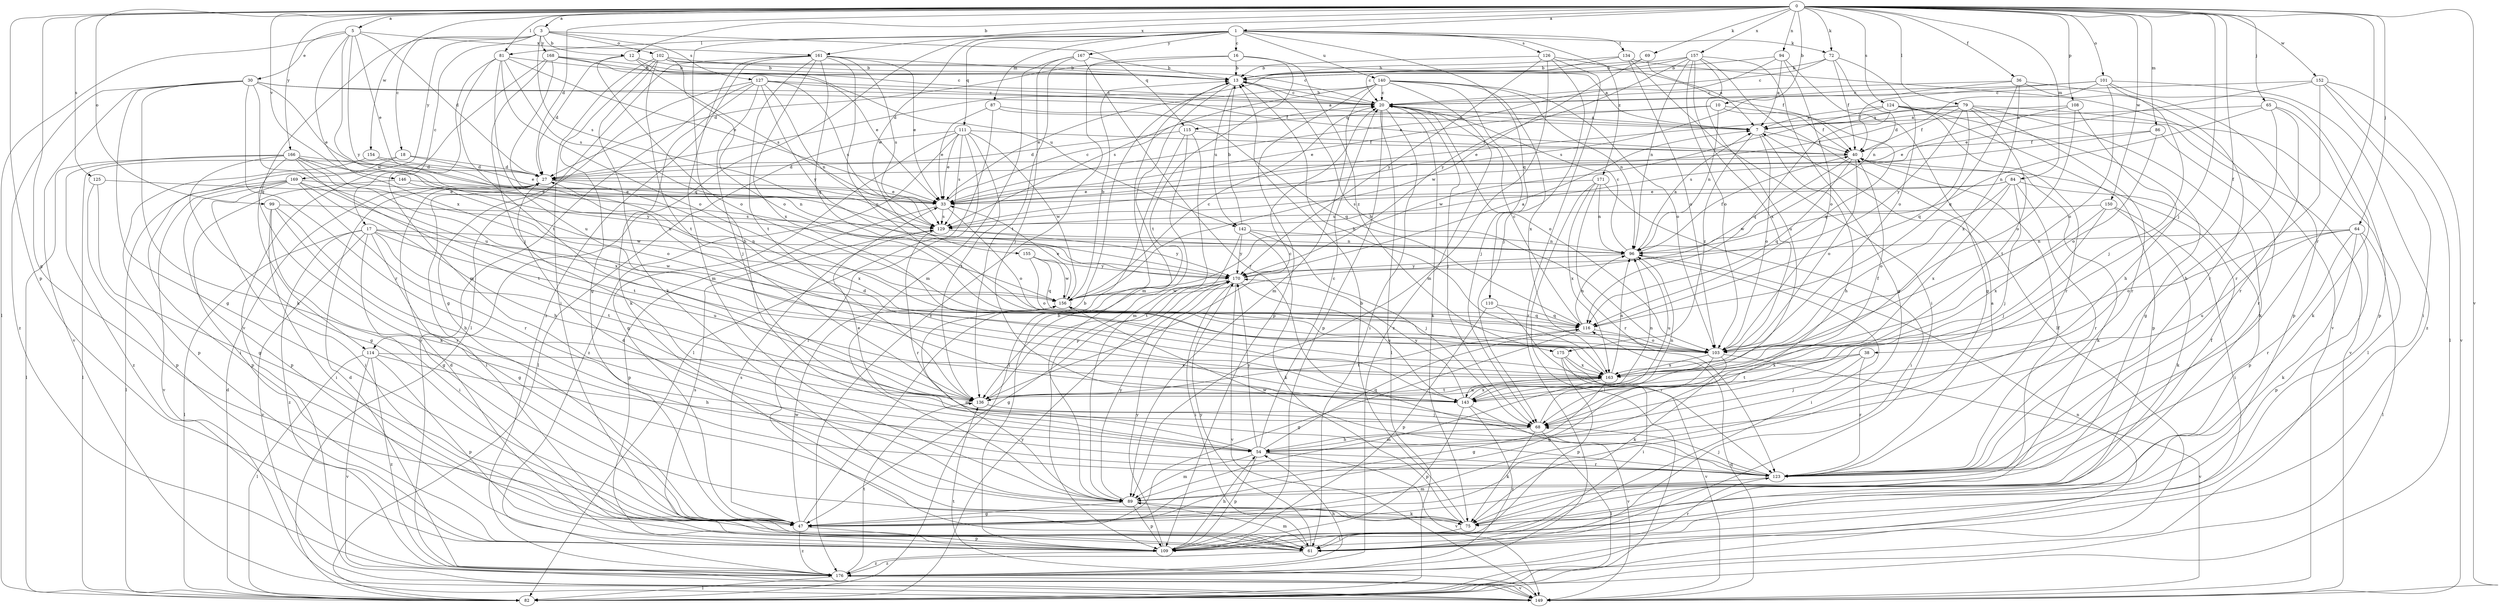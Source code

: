 strict digraph  {
0;
1;
3;
5;
7;
10;
12;
13;
16;
17;
18;
20;
27;
30;
33;
36;
38;
40;
47;
54;
61;
64;
65;
68;
69;
72;
75;
79;
81;
82;
84;
86;
87;
89;
94;
96;
99;
101;
102;
103;
108;
109;
110;
111;
114;
115;
116;
123;
124;
125;
126;
127;
129;
134;
136;
140;
142;
143;
146;
149;
150;
152;
154;
155;
156;
157;
161;
163;
166;
167;
168;
169;
170;
171;
175;
176;
0 -> 1  [label=a];
0 -> 3  [label=a];
0 -> 5  [label=a];
0 -> 10  [label=b];
0 -> 12  [label=b];
0 -> 27  [label=d];
0 -> 36  [label=f];
0 -> 38  [label=f];
0 -> 47  [label=g];
0 -> 64  [label=j];
0 -> 65  [label=j];
0 -> 68  [label=j];
0 -> 69  [label=k];
0 -> 72  [label=k];
0 -> 79  [label=l];
0 -> 81  [label=l];
0 -> 84  [label=m];
0 -> 86  [label=m];
0 -> 94  [label=n];
0 -> 99  [label=o];
0 -> 101  [label=o];
0 -> 108  [label=p];
0 -> 109  [label=p];
0 -> 123  [label=r];
0 -> 124  [label=s];
0 -> 125  [label=s];
0 -> 146  [label=v];
0 -> 149  [label=v];
0 -> 150  [label=w];
0 -> 152  [label=w];
0 -> 154  [label=w];
0 -> 157  [label=x];
0 -> 161  [label=x];
0 -> 166  [label=y];
1 -> 16  [label=c];
1 -> 54  [label=h];
1 -> 72  [label=k];
1 -> 81  [label=l];
1 -> 87  [label=m];
1 -> 110  [label=q];
1 -> 111  [label=q];
1 -> 114  [label=q];
1 -> 126  [label=s];
1 -> 134  [label=t];
1 -> 140  [label=u];
1 -> 155  [label=w];
1 -> 167  [label=y];
1 -> 171  [label=z];
3 -> 12  [label=b];
3 -> 17  [label=c];
3 -> 18  [label=c];
3 -> 102  [label=o];
3 -> 114  [label=q];
3 -> 115  [label=q];
3 -> 127  [label=s];
3 -> 129  [label=s];
3 -> 168  [label=y];
3 -> 169  [label=y];
5 -> 27  [label=d];
5 -> 30  [label=e];
5 -> 33  [label=e];
5 -> 82  [label=l];
5 -> 156  [label=w];
5 -> 161  [label=x];
5 -> 163  [label=x];
5 -> 170  [label=y];
7 -> 40  [label=f];
7 -> 54  [label=h];
7 -> 103  [label=o];
7 -> 175  [label=z];
10 -> 33  [label=e];
10 -> 40  [label=f];
10 -> 96  [label=n];
10 -> 115  [label=q];
10 -> 116  [label=q];
12 -> 13  [label=b];
12 -> 27  [label=d];
12 -> 103  [label=o];
12 -> 129  [label=s];
12 -> 142  [label=u];
13 -> 20  [label=c];
13 -> 89  [label=m];
13 -> 142  [label=u];
16 -> 13  [label=b];
16 -> 27  [label=d];
16 -> 136  [label=t];
16 -> 175  [label=z];
16 -> 176  [label=z];
17 -> 47  [label=g];
17 -> 61  [label=i];
17 -> 82  [label=l];
17 -> 96  [label=n];
17 -> 136  [label=t];
17 -> 143  [label=u];
17 -> 149  [label=v];
17 -> 156  [label=w];
17 -> 176  [label=z];
18 -> 27  [label=d];
18 -> 33  [label=e];
18 -> 61  [label=i];
18 -> 82  [label=l];
20 -> 7  [label=a];
20 -> 13  [label=b];
20 -> 61  [label=i];
20 -> 68  [label=j];
20 -> 75  [label=k];
20 -> 82  [label=l];
20 -> 103  [label=o];
20 -> 109  [label=p];
27 -> 33  [label=e];
27 -> 61  [label=i];
27 -> 163  [label=x];
30 -> 7  [label=a];
30 -> 20  [label=c];
30 -> 33  [label=e];
30 -> 47  [label=g];
30 -> 75  [label=k];
30 -> 123  [label=r];
30 -> 143  [label=u];
30 -> 149  [label=v];
30 -> 176  [label=z];
33 -> 20  [label=c];
33 -> 103  [label=o];
33 -> 109  [label=p];
33 -> 129  [label=s];
36 -> 20  [label=c];
36 -> 109  [label=p];
36 -> 116  [label=q];
36 -> 123  [label=r];
36 -> 129  [label=s];
36 -> 163  [label=x];
38 -> 68  [label=j];
38 -> 123  [label=r];
38 -> 136  [label=t];
38 -> 163  [label=x];
40 -> 27  [label=d];
40 -> 75  [label=k];
40 -> 103  [label=o];
40 -> 116  [label=q];
40 -> 156  [label=w];
47 -> 13  [label=b];
47 -> 109  [label=p];
47 -> 129  [label=s];
47 -> 156  [label=w];
47 -> 176  [label=z];
54 -> 20  [label=c];
54 -> 33  [label=e];
54 -> 89  [label=m];
54 -> 109  [label=p];
54 -> 116  [label=q];
54 -> 123  [label=r];
54 -> 149  [label=v];
54 -> 170  [label=y];
61 -> 89  [label=m];
61 -> 123  [label=r];
61 -> 170  [label=y];
61 -> 176  [label=z];
64 -> 75  [label=k];
64 -> 82  [label=l];
64 -> 96  [label=n];
64 -> 103  [label=o];
64 -> 109  [label=p];
64 -> 123  [label=r];
64 -> 143  [label=u];
65 -> 7  [label=a];
65 -> 54  [label=h];
65 -> 75  [label=k];
65 -> 96  [label=n];
65 -> 123  [label=r];
68 -> 54  [label=h];
68 -> 75  [label=k];
68 -> 82  [label=l];
68 -> 96  [label=n];
69 -> 7  [label=a];
69 -> 13  [label=b];
69 -> 156  [label=w];
72 -> 13  [label=b];
72 -> 20  [label=c];
72 -> 40  [label=f];
72 -> 96  [label=n];
72 -> 103  [label=o];
75 -> 13  [label=b];
75 -> 40  [label=f];
75 -> 61  [label=i];
79 -> 7  [label=a];
79 -> 33  [label=e];
79 -> 40  [label=f];
79 -> 75  [label=k];
79 -> 82  [label=l];
79 -> 116  [label=q];
79 -> 123  [label=r];
79 -> 136  [label=t];
79 -> 170  [label=y];
81 -> 13  [label=b];
81 -> 33  [label=e];
81 -> 89  [label=m];
81 -> 103  [label=o];
81 -> 129  [label=s];
81 -> 136  [label=t];
81 -> 143  [label=u];
82 -> 27  [label=d];
82 -> 170  [label=y];
84 -> 33  [label=e];
84 -> 68  [label=j];
84 -> 103  [label=o];
84 -> 109  [label=p];
84 -> 123  [label=r];
84 -> 129  [label=s];
84 -> 163  [label=x];
86 -> 40  [label=f];
86 -> 103  [label=o];
86 -> 123  [label=r];
86 -> 129  [label=s];
87 -> 7  [label=a];
87 -> 33  [label=e];
87 -> 82  [label=l];
87 -> 116  [label=q];
89 -> 27  [label=d];
89 -> 40  [label=f];
89 -> 47  [label=g];
89 -> 75  [label=k];
89 -> 109  [label=p];
89 -> 170  [label=y];
94 -> 7  [label=a];
94 -> 13  [label=b];
94 -> 33  [label=e];
94 -> 47  [label=g];
94 -> 103  [label=o];
96 -> 7  [label=a];
96 -> 20  [label=c];
96 -> 40  [label=f];
96 -> 61  [label=i];
96 -> 143  [label=u];
96 -> 170  [label=y];
99 -> 47  [label=g];
99 -> 54  [label=h];
99 -> 61  [label=i];
99 -> 123  [label=r];
99 -> 129  [label=s];
101 -> 20  [label=c];
101 -> 27  [label=d];
101 -> 40  [label=f];
101 -> 68  [label=j];
101 -> 103  [label=o];
101 -> 109  [label=p];
101 -> 176  [label=z];
102 -> 7  [label=a];
102 -> 13  [label=b];
102 -> 20  [label=c];
102 -> 47  [label=g];
102 -> 61  [label=i];
102 -> 75  [label=k];
102 -> 103  [label=o];
102 -> 136  [label=t];
103 -> 13  [label=b];
103 -> 47  [label=g];
103 -> 75  [label=k];
103 -> 149  [label=v];
103 -> 163  [label=x];
108 -> 7  [label=a];
108 -> 33  [label=e];
108 -> 54  [label=h];
108 -> 103  [label=o];
109 -> 13  [label=b];
109 -> 27  [label=d];
109 -> 54  [label=h];
109 -> 129  [label=s];
109 -> 170  [label=y];
109 -> 176  [label=z];
110 -> 109  [label=p];
110 -> 116  [label=q];
110 -> 123  [label=r];
111 -> 33  [label=e];
111 -> 40  [label=f];
111 -> 47  [label=g];
111 -> 61  [label=i];
111 -> 82  [label=l];
111 -> 129  [label=s];
111 -> 136  [label=t];
111 -> 156  [label=w];
111 -> 176  [label=z];
114 -> 54  [label=h];
114 -> 82  [label=l];
114 -> 109  [label=p];
114 -> 149  [label=v];
114 -> 163  [label=x];
114 -> 176  [label=z];
115 -> 27  [label=d];
115 -> 40  [label=f];
115 -> 82  [label=l];
115 -> 89  [label=m];
115 -> 109  [label=p];
116 -> 20  [label=c];
116 -> 47  [label=g];
116 -> 96  [label=n];
116 -> 103  [label=o];
116 -> 136  [label=t];
123 -> 7  [label=a];
123 -> 68  [label=j];
123 -> 89  [label=m];
123 -> 156  [label=w];
124 -> 7  [label=a];
124 -> 47  [label=g];
124 -> 109  [label=p];
124 -> 116  [label=q];
124 -> 123  [label=r];
124 -> 149  [label=v];
124 -> 156  [label=w];
125 -> 33  [label=e];
125 -> 47  [label=g];
125 -> 109  [label=p];
126 -> 13  [label=b];
126 -> 40  [label=f];
126 -> 68  [label=j];
126 -> 89  [label=m];
126 -> 170  [label=y];
126 -> 176  [label=z];
127 -> 20  [label=c];
127 -> 40  [label=f];
127 -> 47  [label=g];
127 -> 68  [label=j];
127 -> 75  [label=k];
127 -> 96  [label=n];
127 -> 129  [label=s];
127 -> 149  [label=v];
127 -> 170  [label=y];
129 -> 96  [label=n];
129 -> 123  [label=r];
129 -> 170  [label=y];
134 -> 13  [label=b];
134 -> 20  [label=c];
134 -> 61  [label=i];
134 -> 103  [label=o];
134 -> 149  [label=v];
136 -> 20  [label=c];
136 -> 68  [label=j];
140 -> 20  [label=c];
140 -> 33  [label=e];
140 -> 68  [label=j];
140 -> 89  [label=m];
140 -> 96  [label=n];
140 -> 103  [label=o];
140 -> 109  [label=p];
140 -> 129  [label=s];
140 -> 163  [label=x];
140 -> 176  [label=z];
142 -> 13  [label=b];
142 -> 68  [label=j];
142 -> 75  [label=k];
142 -> 96  [label=n];
142 -> 136  [label=t];
142 -> 170  [label=y];
143 -> 27  [label=d];
143 -> 40  [label=f];
143 -> 96  [label=n];
143 -> 109  [label=p];
143 -> 149  [label=v];
143 -> 163  [label=x];
143 -> 170  [label=y];
143 -> 176  [label=z];
146 -> 33  [label=e];
146 -> 109  [label=p];
146 -> 156  [label=w];
149 -> 116  [label=q];
149 -> 136  [label=t];
150 -> 61  [label=i];
150 -> 68  [label=j];
150 -> 75  [label=k];
150 -> 129  [label=s];
150 -> 163  [label=x];
152 -> 20  [label=c];
152 -> 33  [label=e];
152 -> 61  [label=i];
152 -> 82  [label=l];
152 -> 123  [label=r];
152 -> 149  [label=v];
154 -> 27  [label=d];
154 -> 96  [label=n];
154 -> 109  [label=p];
155 -> 103  [label=o];
155 -> 116  [label=q];
155 -> 156  [label=w];
155 -> 170  [label=y];
156 -> 13  [label=b];
156 -> 20  [label=c];
156 -> 33  [label=e];
156 -> 89  [label=m];
156 -> 116  [label=q];
157 -> 13  [label=b];
157 -> 27  [label=d];
157 -> 47  [label=g];
157 -> 82  [label=l];
157 -> 96  [label=n];
157 -> 103  [label=o];
157 -> 143  [label=u];
157 -> 163  [label=x];
157 -> 170  [label=y];
161 -> 13  [label=b];
161 -> 33  [label=e];
161 -> 82  [label=l];
161 -> 89  [label=m];
161 -> 103  [label=o];
161 -> 116  [label=q];
161 -> 129  [label=s];
161 -> 136  [label=t];
161 -> 163  [label=x];
161 -> 176  [label=z];
163 -> 13  [label=b];
163 -> 47  [label=g];
163 -> 89  [label=m];
163 -> 96  [label=n];
163 -> 136  [label=t];
163 -> 143  [label=u];
166 -> 27  [label=d];
166 -> 47  [label=g];
166 -> 75  [label=k];
166 -> 82  [label=l];
166 -> 103  [label=o];
166 -> 136  [label=t];
166 -> 163  [label=x];
166 -> 170  [label=y];
166 -> 176  [label=z];
167 -> 13  [label=b];
167 -> 68  [label=j];
167 -> 89  [label=m];
167 -> 123  [label=r];
167 -> 136  [label=t];
168 -> 13  [label=b];
168 -> 20  [label=c];
168 -> 33  [label=e];
168 -> 68  [label=j];
168 -> 143  [label=u];
168 -> 149  [label=v];
169 -> 33  [label=e];
169 -> 54  [label=h];
169 -> 61  [label=i];
169 -> 82  [label=l];
169 -> 109  [label=p];
169 -> 123  [label=r];
169 -> 136  [label=t];
169 -> 149  [label=v];
170 -> 7  [label=a];
170 -> 47  [label=g];
170 -> 61  [label=i];
170 -> 143  [label=u];
170 -> 149  [label=v];
170 -> 156  [label=w];
171 -> 33  [label=e];
171 -> 61  [label=i];
171 -> 82  [label=l];
171 -> 96  [label=n];
171 -> 123  [label=r];
171 -> 163  [label=x];
175 -> 61  [label=i];
175 -> 109  [label=p];
175 -> 149  [label=v];
175 -> 163  [label=x];
176 -> 27  [label=d];
176 -> 54  [label=h];
176 -> 82  [label=l];
176 -> 96  [label=n];
176 -> 136  [label=t];
176 -> 149  [label=v];
}
